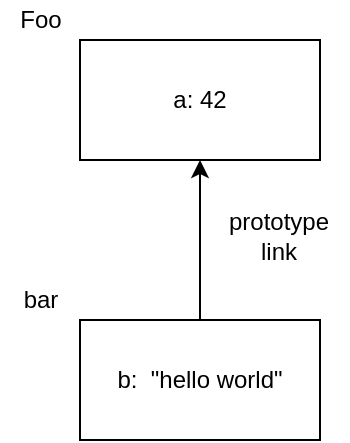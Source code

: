 <mxfile version="13.1.14" type="github"><diagram id="Mj-5v3Rs1Zy6nNI1wJqj" name="Page-1"><mxGraphModel dx="868" dy="520" grid="1" gridSize="10" guides="1" tooltips="1" connect="1" arrows="1" fold="1" page="1" pageScale="1" pageWidth="850" pageHeight="1100" math="0" shadow="0"><root><mxCell id="0"/><mxCell id="1" parent="0"/><mxCell id="5On9FslWyul1Sl1wvI7W-1" value="Foo&lt;br&gt;" style="text;html=1;align=center;verticalAlign=middle;resizable=0;points=[];autosize=1;" vertex="1" parent="1"><mxGeometry x="251" y="132" width="40" height="20" as="geometry"/></mxCell><mxCell id="5On9FslWyul1Sl1wvI7W-2" value="a: 42&lt;br&gt;" style="rounded=0;whiteSpace=wrap;html=1;" vertex="1" parent="1"><mxGeometry x="291" y="152" width="120" height="60" as="geometry"/></mxCell><mxCell id="5On9FslWyul1Sl1wvI7W-5" value="" style="edgeStyle=orthogonalEdgeStyle;rounded=0;orthogonalLoop=1;jettySize=auto;html=1;" edge="1" parent="1" source="5On9FslWyul1Sl1wvI7W-3" target="5On9FslWyul1Sl1wvI7W-2"><mxGeometry relative="1" as="geometry"/></mxCell><mxCell id="5On9FslWyul1Sl1wvI7W-3" value="b:&amp;nbsp; &quot;hello world&quot;" style="rounded=0;whiteSpace=wrap;html=1;" vertex="1" parent="1"><mxGeometry x="291" y="292" width="120" height="60" as="geometry"/></mxCell><mxCell id="5On9FslWyul1Sl1wvI7W-6" value="prototype&lt;br&gt;link&lt;br&gt;" style="text;html=1;align=center;verticalAlign=middle;resizable=0;points=[];autosize=1;" vertex="1" parent="1"><mxGeometry x="355" y="235" width="70" height="30" as="geometry"/></mxCell><mxCell id="5On9FslWyul1Sl1wvI7W-7" value="bar&lt;br&gt;" style="text;html=1;align=center;verticalAlign=middle;resizable=0;points=[];autosize=1;" vertex="1" parent="1"><mxGeometry x="256" y="272" width="30" height="20" as="geometry"/></mxCell></root></mxGraphModel></diagram></mxfile>